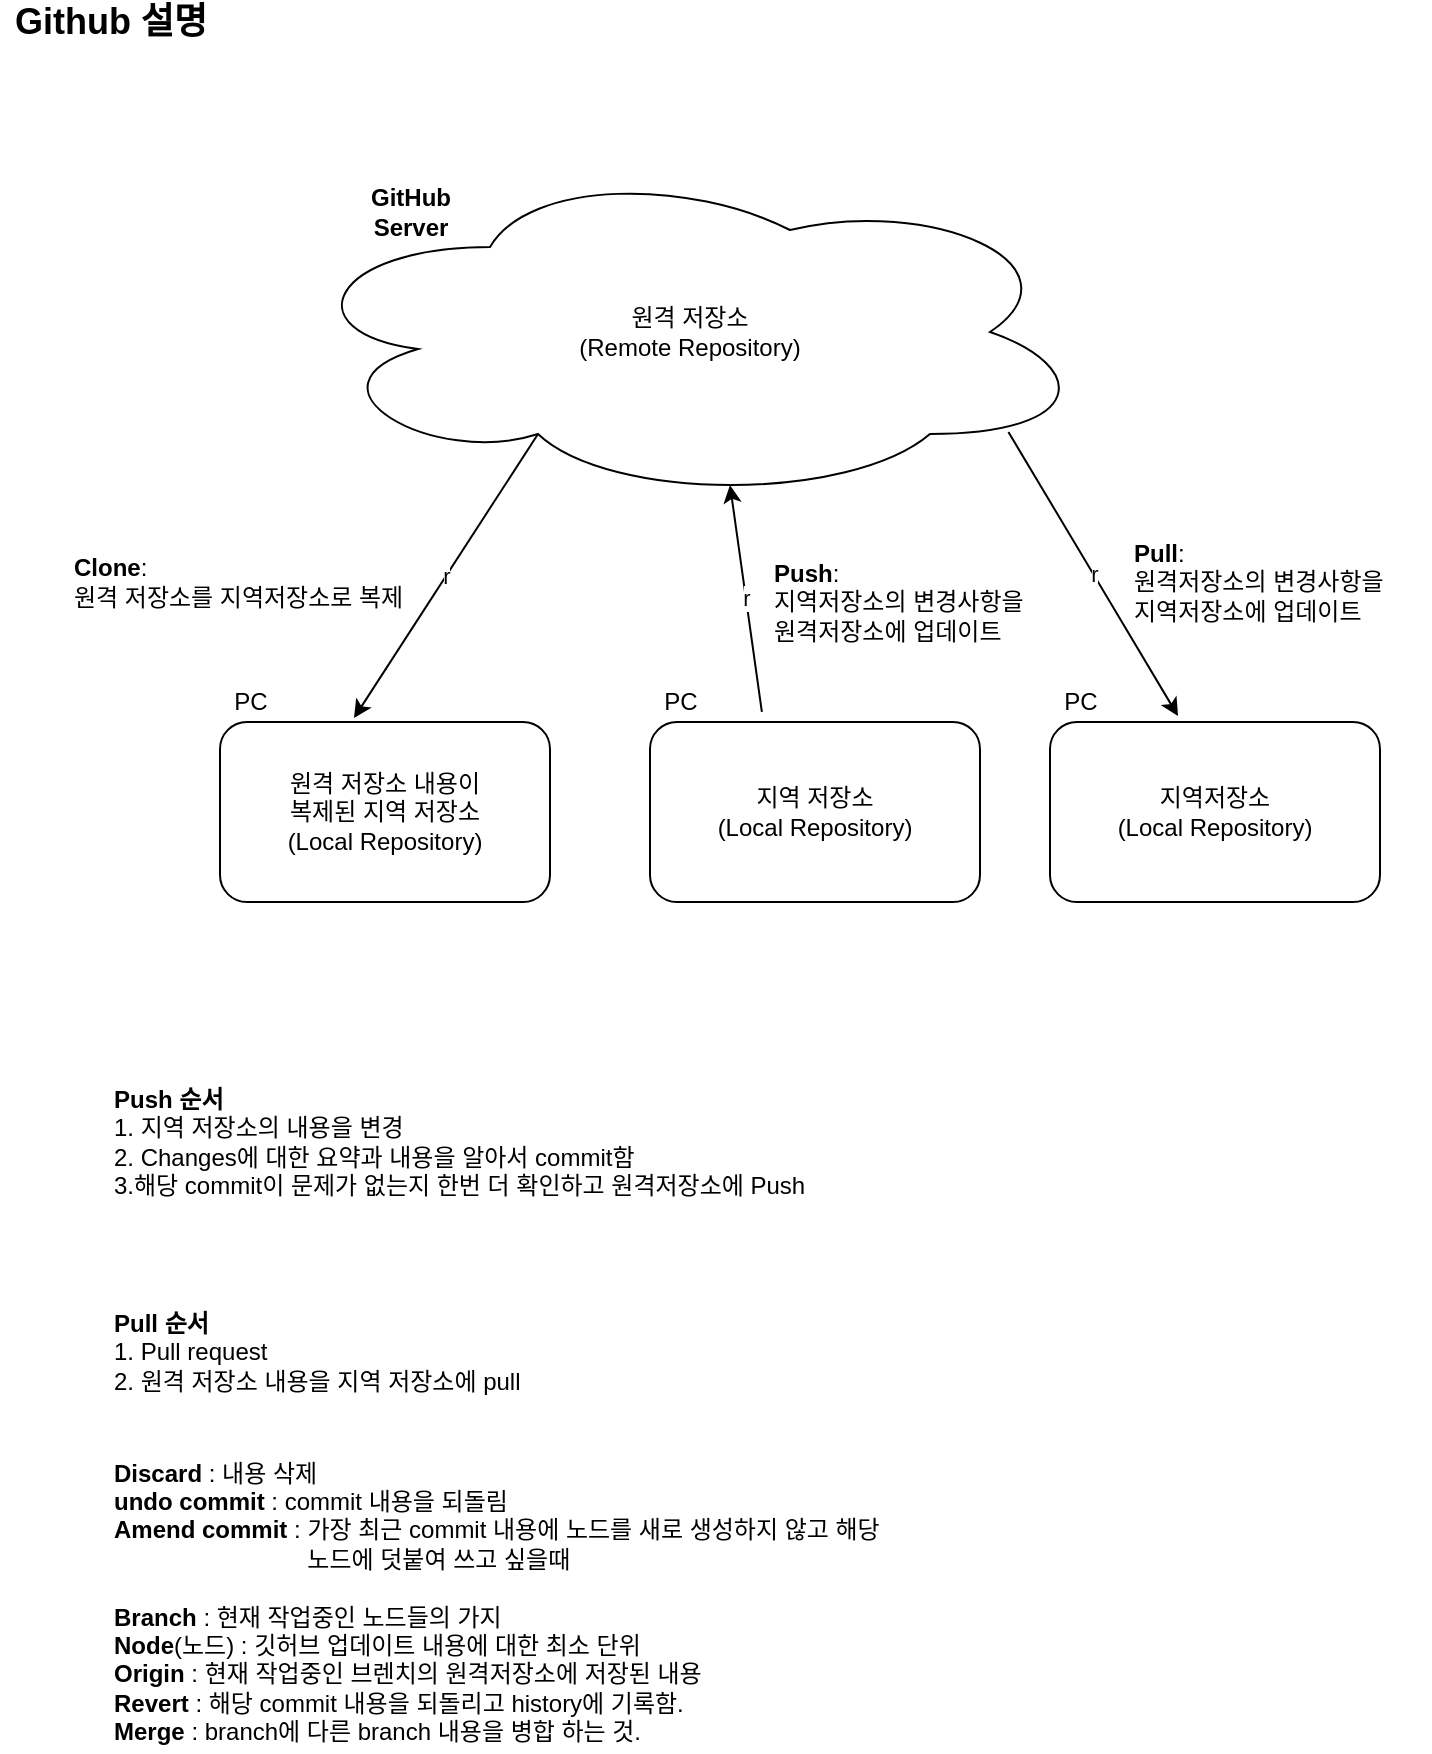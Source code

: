 <mxfile version="19.0.3" type="device" pages="2"><diagram id="jFAkzdo0AL0oSMCfb2Tt" name="Page-1"><mxGraphModel dx="1422" dy="794" grid="1" gridSize="10" guides="1" tooltips="1" connect="1" arrows="1" fold="1" page="1" pageScale="1" pageWidth="827" pageHeight="1169" math="0" shadow="0"><root><mxCell id="0"/><mxCell id="1" parent="0"/><mxCell id="ApSLKhK9p7N1tozKwYg6-1" value="원격 저장소&lt;br&gt;(Remote Repository)" style="ellipse;shape=cloud;whiteSpace=wrap;html=1;" vertex="1" parent="1"><mxGeometry x="170" y="120" width="400" height="170" as="geometry"/></mxCell><mxCell id="ApSLKhK9p7N1tozKwYg6-3" value="원격 저장소 내용이&lt;br&gt;복제된 지역 저장소&lt;br&gt;(Local Repository)" style="rounded=1;whiteSpace=wrap;html=1;" vertex="1" parent="1"><mxGeometry x="135" y="400" width="165" height="90" as="geometry"/></mxCell><mxCell id="ApSLKhK9p7N1tozKwYg6-5" value="&lt;b&gt;GitHub&lt;br&gt;Server&lt;/b&gt;" style="text;html=1;align=center;verticalAlign=middle;resizable=0;points=[];autosize=1;strokeColor=none;fillColor=none;" vertex="1" parent="1"><mxGeometry x="200" y="130" width="60" height="30" as="geometry"/></mxCell><mxCell id="ApSLKhK9p7N1tozKwYg6-6" value="&lt;b&gt;Clone&lt;/b&gt;:&lt;br&gt;원격 저장소를 지역저장소로 복제" style="text;html=1;align=left;verticalAlign=middle;resizable=0;points=[];autosize=1;strokeColor=none;fillColor=none;" vertex="1" parent="1"><mxGeometry x="60" y="315" width="190" height="30" as="geometry"/></mxCell><mxCell id="ApSLKhK9p7N1tozKwYg6-7" value="PC" style="text;html=1;align=center;verticalAlign=middle;resizable=0;points=[];autosize=1;strokeColor=none;fillColor=none;" vertex="1" parent="1"><mxGeometry x="135" y="380" width="30" height="20" as="geometry"/></mxCell><mxCell id="ApSLKhK9p7N1tozKwYg6-8" value="r" style="endArrow=classic;html=1;rounded=0;exitX=0.31;exitY=0.8;exitDx=0;exitDy=0;exitPerimeter=0;entryX=0.406;entryY=-0.022;entryDx=0;entryDy=0;entryPerimeter=0;" edge="1" parent="1" source="ApSLKhK9p7N1tozKwYg6-1" target="ApSLKhK9p7N1tozKwYg6-3"><mxGeometry width="50" height="50" relative="1" as="geometry"><mxPoint x="310" y="265" as="sourcePoint"/><mxPoint x="190" y="405" as="targetPoint"/></mxGeometry></mxCell><mxCell id="ApSLKhK9p7N1tozKwYg6-10" value="지역 저장소&lt;br&gt;(Local Repository)" style="rounded=1;whiteSpace=wrap;html=1;" vertex="1" parent="1"><mxGeometry x="350" y="400" width="165" height="90" as="geometry"/></mxCell><mxCell id="ApSLKhK9p7N1tozKwYg6-11" value="지역저장소&lt;br&gt;(Local Repository)" style="rounded=1;whiteSpace=wrap;html=1;" vertex="1" parent="1"><mxGeometry x="550" y="400" width="165" height="90" as="geometry"/></mxCell><mxCell id="ApSLKhK9p7N1tozKwYg6-12" value="PC" style="text;html=1;align=center;verticalAlign=middle;resizable=0;points=[];autosize=1;strokeColor=none;fillColor=none;" vertex="1" parent="1"><mxGeometry x="550" y="380" width="30" height="20" as="geometry"/></mxCell><mxCell id="ApSLKhK9p7N1tozKwYg6-13" value="PC" style="text;html=1;align=center;verticalAlign=middle;resizable=0;points=[];autosize=1;strokeColor=none;fillColor=none;" vertex="1" parent="1"><mxGeometry x="350" y="380" width="30" height="20" as="geometry"/></mxCell><mxCell id="ApSLKhK9p7N1tozKwYg6-14" value="r" style="endArrow=classic;html=1;rounded=0;exitX=0.898;exitY=0.794;exitDx=0;exitDy=0;exitPerimeter=0;entryX=0.388;entryY=-0.033;entryDx=0;entryDy=0;entryPerimeter=0;" edge="1" parent="1" source="ApSLKhK9p7N1tozKwYg6-1" target="ApSLKhK9p7N1tozKwYg6-11"><mxGeometry width="50" height="50" relative="1" as="geometry"><mxPoint x="540" y="260" as="sourcePoint"/><mxPoint x="400" y="380" as="targetPoint"/><Array as="points"><mxPoint x="580" y="340"/></Array></mxGeometry></mxCell><mxCell id="ApSLKhK9p7N1tozKwYg6-15" value="r" style="endArrow=classic;html=1;rounded=0;entryX=0.55;entryY=0.95;entryDx=0;entryDy=0;entryPerimeter=0;exitX=0.339;exitY=-0.056;exitDx=0;exitDy=0;exitPerimeter=0;" edge="1" parent="1" source="ApSLKhK9p7N1tozKwYg6-10" target="ApSLKhK9p7N1tozKwYg6-1"><mxGeometry width="50" height="50" relative="1" as="geometry"><mxPoint x="414" y="280" as="sourcePoint"/><mxPoint x="284" y="430" as="targetPoint"/></mxGeometry></mxCell><mxCell id="ApSLKhK9p7N1tozKwYg6-16" value="&lt;b&gt;Push&lt;/b&gt;:&lt;br&gt;지역저장소의 변경사항을 &lt;br&gt;원격저장소에 업데이트" style="text;html=1;align=left;verticalAlign=middle;resizable=0;points=[];autosize=1;strokeColor=none;fillColor=none;" vertex="1" parent="1"><mxGeometry x="410" y="315" width="150" height="50" as="geometry"/></mxCell><mxCell id="ApSLKhK9p7N1tozKwYg6-18" value="&lt;b&gt;Push 순서&lt;/b&gt;&lt;br&gt;1. 지역 저장소의 내용을 변경&lt;br&gt;2. Changes에 대한 요약과 내용을 알아서 commit함&lt;br&gt;3.해당 commit이 문제가 없는지 한번 더 확인하고 원격저장소에 Push&amp;nbsp;" style="text;html=1;align=left;verticalAlign=middle;resizable=0;points=[];autosize=1;strokeColor=none;fillColor=none;" vertex="1" parent="1"><mxGeometry x="80" y="580" width="390" height="60" as="geometry"/></mxCell><mxCell id="ApSLKhK9p7N1tozKwYg6-19" value="&lt;b&gt;Pull&lt;/b&gt;:&lt;br&gt;원격저장소의 변경사항을 &lt;br&gt;지역저장소에 업데이트" style="text;html=1;align=left;verticalAlign=middle;resizable=0;points=[];autosize=1;strokeColor=none;fillColor=none;" vertex="1" parent="1"><mxGeometry x="590" y="305" width="150" height="50" as="geometry"/></mxCell><mxCell id="ApSLKhK9p7N1tozKwYg6-20" value="&lt;b&gt;Pull 순서&lt;/b&gt;&lt;br&gt;1. Pull request&lt;br&gt;2. 원격 저장소 내용을 지역 저장소에 pull" style="text;html=1;align=left;verticalAlign=middle;resizable=0;points=[];autosize=1;strokeColor=none;fillColor=none;" vertex="1" parent="1"><mxGeometry x="80" y="690" width="230" height="50" as="geometry"/></mxCell><mxCell id="ApSLKhK9p7N1tozKwYg6-21" value="&lt;b&gt;Discard&amp;nbsp;&lt;/b&gt;: 내용 삭제&lt;br&gt;&lt;b&gt;undo commit&lt;/b&gt; : commit 내용을 되돌림&lt;br&gt;&lt;b&gt;Amend commit&lt;/b&gt;&amp;nbsp;: 가장 최근 commit 내용에 노드를 새로 생성하지 않고 해당&lt;br&gt;&amp;nbsp; &amp;nbsp; &amp;nbsp; &amp;nbsp; &amp;nbsp; &amp;nbsp; &amp;nbsp; &amp;nbsp; &amp;nbsp; &amp;nbsp; &amp;nbsp; &amp;nbsp; &amp;nbsp; &amp;nbsp; &amp;nbsp;노드에 덧붙여 쓰고 싶을때&lt;br&gt;&lt;b&gt;&lt;br&gt;Branch&amp;nbsp;&lt;/b&gt;: 현재 작업중인 노드들의 가지&lt;br&gt;&lt;b&gt;Node&lt;/b&gt;(노드) : 깃허브 업데이트 내용에 대한 최소 단위&lt;br&gt;&lt;b&gt;Origin&amp;nbsp;&lt;/b&gt;: 현재 작업중인 브렌치의 원격저장소에 저장된 내용&lt;br&gt;&lt;b&gt;Revert &lt;/b&gt;: 해당 commit 내용을 되돌리고 history에 기록함.&lt;br&gt;&lt;b&gt;Merge &lt;/b&gt;: branch에 다른 branch 내용을 병합 하는 것." style="text;html=1;align=left;verticalAlign=middle;resizable=0;points=[];autosize=1;strokeColor=none;fillColor=none;" vertex="1" parent="1"><mxGeometry x="80" y="765" width="420" height="150" as="geometry"/></mxCell><mxCell id="ENvPdHaB5rDzYDNQ0qYE-1" value="&lt;font style=&quot;font-size: 18px;&quot;&gt;&lt;b&gt;Github 설명&lt;/b&gt;&lt;/font&gt;" style="text;html=1;align=center;verticalAlign=middle;resizable=0;points=[];autosize=1;strokeColor=none;fillColor=none;" vertex="1" parent="1"><mxGeometry x="25" y="40" width="110" height="20" as="geometry"/></mxCell></root></mxGraphModel></diagram><diagram id="z5O7vIBlWwc8AAa5x7mq" name="Page-2"><mxGraphModel dx="1673" dy="934" grid="1" gridSize="10" guides="1" tooltips="1" connect="1" arrows="1" fold="1" page="1" pageScale="1" pageWidth="827" pageHeight="1169" math="0" shadow="0"><root><mxCell id="0"/><mxCell id="1" parent="0"/><mxCell id="ZXuyBLZ5MhbaCLO5FV5T-1" value="" style="ellipse;whiteSpace=wrap;html=1;aspect=fixed;fontSize=18;" vertex="1" parent="1"><mxGeometry x="340" y="450" width="80" height="80" as="geometry"/></mxCell><mxCell id="ZXuyBLZ5MhbaCLO5FV5T-2" value="" style="ellipse;whiteSpace=wrap;html=1;aspect=fixed;fontSize=18;" vertex="1" parent="1"><mxGeometry x="340" y="320" width="80" height="80" as="geometry"/></mxCell><mxCell id="ZXuyBLZ5MhbaCLO5FV5T-3" value="" style="endArrow=classic;html=1;rounded=0;fontSize=18;entryX=0.5;entryY=1;entryDx=0;entryDy=0;exitX=0.5;exitY=0;exitDx=0;exitDy=0;" edge="1" parent="1" source="ZXuyBLZ5MhbaCLO5FV5T-1" target="ZXuyBLZ5MhbaCLO5FV5T-2"><mxGeometry width="50" height="50" relative="1" as="geometry"><mxPoint x="360" y="510" as="sourcePoint"/><mxPoint x="410" y="460" as="targetPoint"/></mxGeometry></mxCell><mxCell id="BXFUB2UN--kqsI5tVK23-1" value="&lt;b style=&quot;color: rgb(0, 0, 0); font-family: Helvetica; font-size: 12px; font-style: normal; font-variant-ligatures: normal; font-variant-caps: normal; letter-spacing: normal; orphans: 2; text-align: left; text-indent: 0px; text-transform: none; widows: 2; word-spacing: 0px; -webkit-text-stroke-width: 0px; background-color: rgb(248, 249, 250); text-decoration-thickness: initial; text-decoration-style: initial; text-decoration-color: initial;&quot;&gt;Push&lt;span&gt;&amp;nbsp;&lt;/span&gt;&lt;/b&gt;" style="text;whiteSpace=wrap;html=1;fontSize=18;" vertex="1" parent="1"><mxGeometry x="390" y="410" width="60" height="40" as="geometry"/></mxCell><mxCell id="gpZDuqeEWvGCzqln3j5F-1" value="&lt;b style=&quot;color: rgb(0, 0, 0); font-family: Helvetica; font-size: 12px; font-style: normal; font-variant-ligatures: normal; font-variant-caps: normal; letter-spacing: normal; orphans: 2; text-indent: 0px; text-transform: none; widows: 2; word-spacing: 0px; -webkit-text-stroke-width: 0px; background-color: rgb(248, 249, 250); text-decoration-thickness: initial; text-decoration-style: initial; text-decoration-color: initial; line-height: 1.1;&quot;&gt;Main Branch&amp;nbsp;&lt;/b&gt;" style="text;whiteSpace=wrap;html=1;fontSize=18;align=center;" vertex="1" parent="1"><mxGeometry x="349" y="530" width="70" height="40" as="geometry"/></mxCell><mxCell id="gpZDuqeEWvGCzqln3j5F-2" value="" style="ellipse;whiteSpace=wrap;html=1;aspect=fixed;fontSize=18;" vertex="1" parent="1"><mxGeometry x="475" y="240" width="80" height="80" as="geometry"/></mxCell><mxCell id="gpZDuqeEWvGCzqln3j5F-4" value="&lt;b style=&quot;color: rgb(0, 0, 0); font-family: Helvetica; font-style: normal; font-variant-ligatures: normal; font-variant-caps: normal; letter-spacing: normal; orphans: 2; text-indent: 0px; text-transform: none; widows: 2; word-spacing: 0px; -webkit-text-stroke-width: 0px; text-decoration-thickness: initial; text-decoration-style: initial; text-decoration-color: initial; font-size: 12px; background-color: rgb(248, 249, 250); line-height: 1.1;&quot;&gt;Development&lt;br&gt;Branch&amp;nbsp;&lt;/b&gt;" style="text;whiteSpace=wrap;html=1;fontSize=18;align=center;" vertex="1" parent="1"><mxGeometry x="480" y="310" width="70" height="40" as="geometry"/></mxCell><mxCell id="gpZDuqeEWvGCzqln3j5F-5" value="" style="ellipse;whiteSpace=wrap;html=1;aspect=fixed;fontSize=18;" vertex="1" parent="1"><mxGeometry x="190" y="320" width="80" height="80" as="geometry"/></mxCell><mxCell id="gpZDuqeEWvGCzqln3j5F-6" value="&lt;b style=&quot;color: rgb(0, 0, 0); font-family: Helvetica; font-size: 12px; font-style: normal; font-variant-ligatures: normal; font-variant-caps: normal; letter-spacing: normal; orphans: 2; text-indent: 0px; text-transform: none; widows: 2; word-spacing: 0px; -webkit-text-stroke-width: 0px; background-color: rgb(248, 249, 250); text-decoration-thickness: initial; text-decoration-style: initial; text-decoration-color: initial; line-height: 1.1;&quot;&gt;Art&lt;br&gt;&amp;nbsp;Branch&amp;nbsp;&lt;/b&gt;" style="text;whiteSpace=wrap;html=1;fontSize=18;align=center;" vertex="1" parent="1"><mxGeometry x="195" y="400" width="70" height="40" as="geometry"/></mxCell><mxCell id="gpZDuqeEWvGCzqln3j5F-10" value="" style="endArrow=classic;html=1;rounded=0;fontSize=18;exitX=0.999;exitY=0.266;exitDx=0;exitDy=0;exitPerimeter=0;entryX=0.047;entryY=0.678;entryDx=0;entryDy=0;entryPerimeter=0;" edge="1" parent="1" source="ZXuyBLZ5MhbaCLO5FV5T-2" target="gpZDuqeEWvGCzqln3j5F-2"><mxGeometry width="50" height="50" relative="1" as="geometry"><mxPoint x="420" y="430" as="sourcePoint"/><mxPoint x="470" y="380" as="targetPoint"/></mxGeometry></mxCell></root></mxGraphModel></diagram></mxfile>